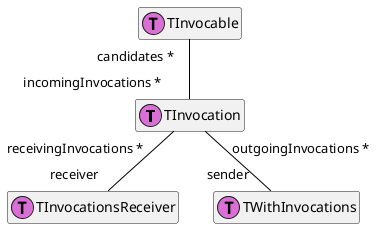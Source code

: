 @startumlhide empty membersclass behavior1 as "TInvocation" << (T,orchid) >> {}class behavior2 as "TInvocable" << (T,orchid) >> {}class behavior3 as "TInvocationsReceiver" << (T,orchid) >> {}class behavior4 as "TWithInvocations" << (T,orchid) >> {}behavior1 "outgoingInvocations * " -[#black]- "sender  " behavior4behavior1 "receivingInvocations * " -[#black]- "receiver  " behavior3behavior2 "candidates * " -[#black]- "incomingInvocations * " behavior1@enduml